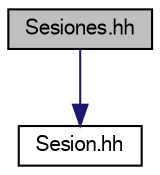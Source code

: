 digraph "Sesiones.hh"
{
 // LATEX_PDF_SIZE
  edge [fontname="FreeSans",fontsize="10",labelfontname="FreeSans",labelfontsize="10"];
  node [fontname="FreeSans",fontsize="10",shape=record];
  Node1 [label="Sesiones.hh",height=0.2,width=0.4,color="black", fillcolor="grey75", style="filled", fontcolor="black",tooltip="Especificación de la clase Sesiones."];
  Node1 -> Node2 [color="midnightblue",fontsize="10",style="solid",fontname="FreeSans"];
  Node2 [label="Sesion.hh",height=0.2,width=0.4,color="black", fillcolor="white", style="filled",URL="$_sesion_8hh.html",tooltip="Especificación de la clase Sesion."];
}
